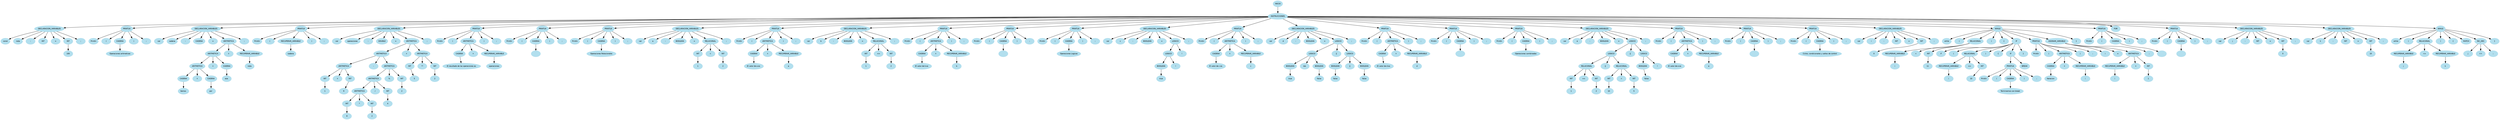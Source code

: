 digraph arbolAST{
node [shape=oval, style=filled, color=lightblue2, fontname=Helvetica, fontsize=10];
edge [fontname=Helvetica, fontsize=10];
n0[label="INICIO"];
n1[label="INSTRUCCIONES"];
n0 -> n1;
n2[label="DECLARACION_VARIABLES"];
n1 -> n2;
n3[label="const"];
n2 -> n3;
n4[label="nota"];
n2 -> n4;
n5[label=":"];
n2 -> n5;
n6[label="INT"];
n2 -> n6;
n7[label="="];
n2 -> n7;
n8[label="INT"];
n2 -> n8;
n9[label="100"];
n8 -> n9;
n10[label=";"];
n2 -> n10;
n11[label="PRINTLN"];
n1 -> n11;
n12[label="Println"];
n11 -> n12;
n13[label="("];
n11 -> n13;
n14[label="CADENA"];
n11 -> n14;
n15[label="Operaciones aritmeticas"];
n14 -> n15;
n16[label=")"];
n11 -> n16;
n17[label=";"];
n11 -> n17;
n18[label="DECLARACION_VARIABLES"];
n1 -> n18;
n19[label="var"];
n18 -> n19;
n20[label="cadena"];
n18 -> n20;
n21[label=":"];
n18 -> n21;
n22[label="CADENA"];
n18 -> n22;
n23[label="="];
n18 -> n23;
n24[label="ARITMETICA"];
n18 -> n24;
n25[label="ARITMETICA"];
n24 -> n25;
n26[label="ARITMETICA"];
n25 -> n26;
n27[label="CADENA"];
n26 -> n27;
n28[label="Vamos "];
n27 -> n28;
n29[label="+"];
n26 -> n29;
n30[label="CADENA"];
n26 -> n30;
n31[label="por "];
n30 -> n31;
n32[label="+"];
n25 -> n32;
n33[label="CADENA"];
n25 -> n33;
n34[label="ese "];
n33 -> n34;
n35[label="+"];
n24 -> n35;
n36[label="RECUPERAR_VARIABLE"];
n24 -> n36;
n37[label="nota"];
n36 -> n37;
n38[label=";"];
n18 -> n38;
n39[label="PRINTLN"];
n1 -> n39;
n40[label="Println"];
n39 -> n40;
n41[label="("];
n39 -> n41;
n42[label="RECUPERAR_VARIABLE"];
n39 -> n42;
n43[label="cadena"];
n42 -> n43;
n44[label=")"];
n39 -> n44;
n45[label=";"];
n39 -> n45;
n46[label="DECLARACION_VARIABLES"];
n1 -> n46;
n47[label="var"];
n46 -> n47;
n48[label="operaciones"];
n46 -> n48;
n49[label=":"];
n46 -> n49;
n50[label="DOUBLE"];
n46 -> n50;
n51[label="="];
n46 -> n51;
n52[label="ARITMETICA"];
n46 -> n52;
n53[label="ARITMETICA"];
n52 -> n53;
n54[label="ARITMETICA"];
n53 -> n54;
n55[label="INT"];
n54 -> n55;
n56[label="1"];
n55 -> n56;
n57[label="+"];
n54 -> n57;
n58[label="INT"];
n54 -> n58;
n59[label="9"];
n58 -> n59;
n60[label="-"];
n53 -> n60;
n61[label="ARITMETICA"];
n53 -> n61;
n62[label="ARITMETICA"];
n61 -> n62;
n63[label="ARITMETICA"];
n62 -> n63;
n64[label="INT"];
n63 -> n64;
n65[label="8"];
n64 -> n65;
n66[label="*"];
n63 -> n66;
n67[label="INT"];
n63 -> n67;
n68[label="2"];
n67 -> n68;
n69[label="/"];
n62 -> n69;
n70[label="INT"];
n62 -> n70;
n71[label="4"];
n70 -> n71;
n72[label="%"];
n61 -> n72;
n73[label="INT"];
n61 -> n73;
n74[label="2"];
n73 -> n74;
n75[label="+"];
n52 -> n75;
n76[label="ARITMETICA"];
n52 -> n76;
n77[label="INT"];
n76 -> n77;
n78[label="5"];
n77 -> n78;
n79[label="**"];
n76 -> n79;
n80[label="INT"];
n76 -> n80;
n81[label="2"];
n80 -> n81;
n82[label=";"];
n46 -> n82;
n83[label="PRINTLN"];
n1 -> n83;
n84[label="Println"];
n83 -> n84;
n85[label="("];
n83 -> n85;
n86[label="ARITMETICA"];
n83 -> n86;
n87[label="CADENA"];
n86 -> n87;
n88[label="El resultado de las operaciones es "];
n87 -> n88;
n89[label="+"];
n86 -> n89;
n90[label="RECUPERAR_VARIABLE"];
n86 -> n90;
n91[label="operaciones"];
n90 -> n91;
n92[label=")"];
n83 -> n92;
n93[label=";"];
n83 -> n93;
n94[label="PRINTLN"];
n1 -> n94;
n95[label="Println"];
n94 -> n95;
n96[label="("];
n94 -> n96;
n97[label="CADENA"];
n94 -> n97;
n98[label=""];
n97 -> n98;
n99[label=")"];
n94 -> n99;
n100[label=";"];
n94 -> n100;
n101[label="PRINTLN"];
n1 -> n101;
n102[label="Println"];
n101 -> n102;
n103[label="("];
n101 -> n103;
n104[label="CADENA"];
n101 -> n104;
n105[label="Operaciones Relacionales"];
n104 -> n105;
n106[label=")"];
n101 -> n106;
n107[label=";"];
n101 -> n107;
n108[label="DECLARACION_VARIABLES"];
n1 -> n108;
n109[label="var"];
n108 -> n109;
n110[label="a"];
n108 -> n110;
n111[label=":"];
n108 -> n111;
n112[label="BOOLEAN"];
n108 -> n112;
n113[label="="];
n108 -> n113;
n114[label="RELACIONAL"];
n108 -> n114;
n115[label="INT"];
n114 -> n115;
n116[label="1"];
n115 -> n116;
n117[label="<"];
n114 -> n117;
n118[label="INT"];
n114 -> n118;
n119[label="2"];
n118 -> n119;
n120[label=";"];
n108 -> n120;
n121[label="PRINTLN"];
n1 -> n121;
n122[label="Println"];
n121 -> n122;
n123[label="("];
n121 -> n123;
n124[label="ARITMETICA"];
n121 -> n124;
n125[label="CADENA"];
n124 -> n125;
n126[label="El valor de a es "];
n125 -> n126;
n127[label="+"];
n124 -> n127;
n128[label="RECUPERAR_VARIABLE"];
n124 -> n128;
n129[label="a"];
n128 -> n129;
n130[label=")"];
n121 -> n130;
n131[label=";"];
n121 -> n131;
n132[label="DECLARACION_VARIABLES"];
n1 -> n132;
n133[label="var"];
n132 -> n133;
n134[label="b"];
n132 -> n134;
n135[label=":"];
n132 -> n135;
n136[label="BOOLEAN"];
n132 -> n136;
n137[label="="];
n132 -> n137;
n138[label="RELACIONAL"];
n132 -> n138;
n139[label="INT"];
n138 -> n139;
n140[label="1"];
n139 -> n140;
n141[label="=="];
n138 -> n141;
n142[label="INT"];
n138 -> n142;
n143[label="2"];
n142 -> n143;
n144[label=";"];
n132 -> n144;
n145[label="PRINTLN"];
n1 -> n145;
n146[label="Println"];
n145 -> n146;
n147[label="("];
n145 -> n147;
n148[label="ARITMETICA"];
n145 -> n148;
n149[label="CADENA"];
n148 -> n149;
n150[label="El valor de b es "];
n149 -> n150;
n151[label="+"];
n148 -> n151;
n152[label="RECUPERAR_VARIABLE"];
n148 -> n152;
n153[label="b"];
n152 -> n153;
n154[label=")"];
n145 -> n154;
n155[label=";"];
n145 -> n155;
n156[label="PRINTLN"];
n1 -> n156;
n157[label="Println"];
n156 -> n157;
n158[label="("];
n156 -> n158;
n159[label="CADENA"];
n156 -> n159;
n160[label=""];
n159 -> n160;
n161[label=")"];
n156 -> n161;
n162[label=";"];
n156 -> n162;
n163[label="PRINTLN"];
n1 -> n163;
n164[label="Println"];
n163 -> n164;
n165[label="("];
n163 -> n165;
n166[label="CADENA"];
n163 -> n166;
n167[label="Operaciones Logicas"];
n166 -> n167;
n168[label=")"];
n163 -> n168;
n169[label=";"];
n163 -> n169;
n170[label="DECLARACION_VARIABLES"];
n1 -> n170;
n171[label="var"];
n170 -> n171;
n172[label="c"];
n170 -> n172;
n173[label=":"];
n170 -> n173;
n174[label="BOOLEAN"];
n170 -> n174;
n175[label="="];
n170 -> n175;
n176[label="LOGICO"];
n170 -> n176;
n177[label="LOGICO"];
n176 -> n177;
n178[label="BOOLEAN"];
n177 -> n178;
n179[label="true"];
n178 -> n179;
n180[label="!"];
n177 -> n180;
n181[label="!"];
n176 -> n181;
n182[label=";"];
n170 -> n182;
n183[label="PRINTLN"];
n1 -> n183;
n184[label="Println"];
n183 -> n184;
n185[label="("];
n183 -> n185;
n186[label="ARITMETICA"];
n183 -> n186;
n187[label="CADENA"];
n186 -> n187;
n188[label="El valor de c es "];
n187 -> n188;
n189[label="+"];
n186 -> n189;
n190[label="RECUPERAR_VARIABLE"];
n186 -> n190;
n191[label="c"];
n190 -> n191;
n192[label=")"];
n183 -> n192;
n193[label=";"];
n183 -> n193;
n194[label="DECLARACION_VARIABLES"];
n1 -> n194;
n195[label="var"];
n194 -> n195;
n196[label="d"];
n194 -> n196;
n197[label=":"];
n194 -> n197;
n198[label="BOOLEAN"];
n194 -> n198;
n199[label="="];
n194 -> n199;
n200[label="LOGICO"];
n194 -> n200;
n201[label="LOGICO"];
n200 -> n201;
n202[label="BOOLEAN"];
n201 -> n202;
n203[label="true"];
n202 -> n203;
n204[label="&&"];
n201 -> n204;
n205[label="BOOLEAN"];
n201 -> n205;
n206[label="false"];
n205 -> n206;
n207[label="||"];
n200 -> n207;
n208[label="LOGICO"];
n200 -> n208;
n209[label="BOOLEAN"];
n208 -> n209;
n210[label="false"];
n209 -> n210;
n211[label="||"];
n208 -> n211;
n212[label="BOOLEAN"];
n208 -> n212;
n213[label="false"];
n212 -> n213;
n214[label=";"];
n194 -> n214;
n215[label="PRINTLN"];
n1 -> n215;
n216[label="Println"];
n215 -> n216;
n217[label="("];
n215 -> n217;
n218[label="ARITMETICA"];
n215 -> n218;
n219[label="CADENA"];
n218 -> n219;
n220[label="El valor de d es "];
n219 -> n220;
n221[label="+"];
n218 -> n221;
n222[label="RECUPERAR_VARIABLE"];
n218 -> n222;
n223[label="d"];
n222 -> n223;
n224[label=")"];
n215 -> n224;
n225[label=";"];
n215 -> n225;
n226[label="PRINTLN"];
n1 -> n226;
n227[label="Println"];
n226 -> n227;
n228[label="("];
n226 -> n228;
n229[label="CADENA"];
n226 -> n229;
n230[label=""];
n229 -> n230;
n231[label=")"];
n226 -> n231;
n232[label=";"];
n226 -> n232;
n233[label="PRINTLN"];
n1 -> n233;
n234[label="Println"];
n233 -> n234;
n235[label="("];
n233 -> n235;
n236[label="CADENA"];
n233 -> n236;
n237[label="Operaciones combinadas"];
n236 -> n237;
n238[label=")"];
n233 -> n238;
n239[label=";"];
n233 -> n239;
n240[label="DECLARACION_VARIABLES"];
n1 -> n240;
n241[label="var"];
n240 -> n241;
n242[label="e"];
n240 -> n242;
n243[label=":"];
n240 -> n243;
n244[label="BOOLEAN"];
n240 -> n244;
n245[label="="];
n240 -> n245;
n246[label="LOGICO"];
n240 -> n246;
n247[label="LOGICO"];
n246 -> n247;
n248[label="RELACIONAL"];
n247 -> n248;
n249[label="INT"];
n248 -> n249;
n250[label="1"];
n249 -> n250;
n251[label="=="];
n248 -> n251;
n252[label="INT"];
n248 -> n252;
n253[label="2"];
n252 -> n253;
n254[label="||"];
n247 -> n254;
n255[label="RELACIONAL"];
n247 -> n255;
n256[label="INT"];
n255 -> n256;
n257[label="10"];
n256 -> n257;
n258[label="<"];
n255 -> n258;
n259[label="INT"];
n255 -> n259;
n260[label="5"];
n259 -> n260;
n261[label="||"];
n246 -> n261;
n262[label="LOGICO"];
n246 -> n262;
n263[label="BOOLEAN"];
n262 -> n263;
n264[label="false"];
n263 -> n264;
n265[label="!"];
n262 -> n265;
n266[label=";"];
n240 -> n266;
n267[label="PRINTLN"];
n1 -> n267;
n268[label="Println"];
n267 -> n268;
n269[label="("];
n267 -> n269;
n270[label="ARITMETICA"];
n267 -> n270;
n271[label="CADENA"];
n270 -> n271;
n272[label="El valor de e es "];
n271 -> n272;
n273[label="+"];
n270 -> n273;
n274[label="RECUPERAR_VARIABLE"];
n270 -> n274;
n275[label="e"];
n274 -> n275;
n276[label=")"];
n267 -> n276;
n277[label=";"];
n267 -> n277;
n278[label="PRINTLN"];
n1 -> n278;
n279[label="Println"];
n278 -> n279;
n280[label="("];
n278 -> n280;
n281[label="CADENA"];
n278 -> n281;
n282[label=""];
n281 -> n282;
n283[label=")"];
n278 -> n283;
n284[label=";"];
n278 -> n284;
n285[label="PRINTLN"];
n1 -> n285;
n286[label="Println"];
n285 -> n286;
n287[label="("];
n285 -> n287;
n288[label="CADENA"];
n285 -> n288;
n289[label="Ciclos, condicionales y saltos de control"];
n288 -> n289;
n290[label=")"];
n285 -> n290;
n291[label=";"];
n285 -> n291;
n292[label="DECLARACION_VARIABLES"];
n1 -> n292;
n293[label="var"];
n292 -> n293;
n294[label="i"];
n292 -> n294;
n295[label=":"];
n292 -> n295;
n296[label="INT"];
n292 -> n296;
n297[label="="];
n292 -> n297;
n298[label="INT"];
n292 -> n298;
n299[label="0"];
n298 -> n299;
n300[label=";"];
n292 -> n300;
n301[label="WHILE"];
n1 -> n301;
n302[label="while"];
n301 -> n302;
n303[label="("];
n301 -> n303;
n304[label="RELACIONAL"];
n301 -> n304;
n305[label="RECUPERAR_VARIABLE"];
n304 -> n305;
n306[label="i"];
n305 -> n306;
n307[label="<"];
n304 -> n307;
n308[label="INT"];
n304 -> n308;
n309[label="11"];
n308 -> n309;
n310[label=")"];
n301 -> n310;
n311[label="{"];
n301 -> n311;
n312[label="IF"];
n301 -> n312;
n313[label="if"];
n312 -> n313;
n314[label="("];
n312 -> n314;
n315[label="RELACIONAL"];
n312 -> n315;
n316[label="RECUPERAR_VARIABLE"];
n315 -> n316;
n317[label="i"];
n316 -> n317;
n318[label="=="];
n315 -> n318;
n319[label="INT"];
n315 -> n319;
n320[label="10"];
n319 -> n320;
n321[label=")"];
n312 -> n321;
n322[label="{"];
n312 -> n322;
n323[label="IF"];
n312 -> n323;
n324[label="PRINTLN"];
n323 -> n324;
n325[label="Println"];
n324 -> n325;
n326[label="("];
n324 -> n326;
n327[label="CADENA"];
n324 -> n327;
n328[label="Terminamos con break"];
n327 -> n328;
n329[label=")"];
n324 -> n329;
n330[label=";"];
n324 -> n330;
n331[label="BREAK"];
n323 -> n331;
n332[label="}"];
n312 -> n332;
n333[label="PRINTLN"];
n301 -> n333;
n334[label="Println"];
n333 -> n334;
n335[label="("];
n333 -> n335;
n336[label="ARITMETICA"];
n333 -> n336;
n337[label="CADENA"];
n336 -> n337;
n338[label="Iteracion "];
n337 -> n338;
n339[label="+"];
n336 -> n339;
n340[label="RECUPERAR_VARIABLE"];
n336 -> n340;
n341[label="i"];
n340 -> n341;
n342[label=")"];
n333 -> n342;
n343[label=";"];
n333 -> n343;
n344[label="ASIGNAR_VARIABLE"];
n301 -> n344;
n345[label="i"];
n344 -> n345;
n346[label="="];
n344 -> n346;
n347[label="ARITMETICA"];
n344 -> n347;
n348[label="RECUPERAR_VARIABLE"];
n347 -> n348;
n349[label="i"];
n348 -> n349;
n350[label="+"];
n347 -> n350;
n351[label="INT"];
n347 -> n351;
n352[label="1"];
n351 -> n352;
n353[label=";"];
n344 -> n353;
n354[label="}"];
n301 -> n354;
n355[label="PRINTLN"];
n1 -> n355;
n356[label="Println"];
n355 -> n356;
n357[label="("];
n355 -> n357;
n358[label="CADENA"];
n355 -> n358;
n359[label=""];
n358 -> n359;
n360[label=")"];
n355 -> n360;
n361[label=";"];
n355 -> n361;
n362[label="FOR"];
n1 -> n362;
n363[label="PRINTLN"];
n1 -> n363;
n364[label="Println"];
n363 -> n364;
n365[label="("];
n363 -> n365;
n366[label="CADENA"];
n363 -> n366;
n367[label=""];
n366 -> n367;
n368[label=")"];
n363 -> n368;
n369[label=";"];
n363 -> n369;
n370[label="DECLARACION_VARIABLES"];
n1 -> n370;
n371[label="var"];
n370 -> n371;
n372[label="j"];
n370 -> n372;
n373[label=":"];
n370 -> n373;
n374[label="INT"];
n370 -> n374;
n375[label="="];
n370 -> n375;
n376[label="INT"];
n370 -> n376;
n377[label="0"];
n376 -> n377;
n378[label=";"];
n370 -> n378;
n379[label="DECLARACION_VARIABLES"];
n1 -> n379;
n380[label="var"];
n379 -> n380;
n381[label="k"];
n379 -> n381;
n382[label=":"];
n379 -> n382;
n383[label="INT"];
n379 -> n383;
n384[label="="];
n379 -> n384;
n385[label="INT"];
n379 -> n385;
n386[label="10"];
n385 -> n386;
n387[label=";"];
n379 -> n387;
n388[label="WHILE"];
n1 -> n388;
n389[label="while"];
n388 -> n389;
n390[label="("];
n388 -> n390;
n391[label="RELACIONAL"];
n388 -> n391;
n392[label="RECUPERAR_VARIABLE"];
n391 -> n392;
n393[label="j"];
n392 -> n393;
n394[label="<="];
n391 -> n394;
n395[label="RECUPERAR_VARIABLE"];
n391 -> n395;
n396[label="k"];
n395 -> n396;
n397[label=")"];
n388 -> n397;
n398[label="{"];
n388 -> n398;
n399[label="MATCH"];
n388 -> n399;
n400[label="INC_DEC"];
n388 -> n400;
n401[label="j"];
n400 -> n401;
n402[label="++"];
n400 -> n402;
n403[label=";"];
n400 -> n403;
n404[label="}"];
n388 -> n404;
}
